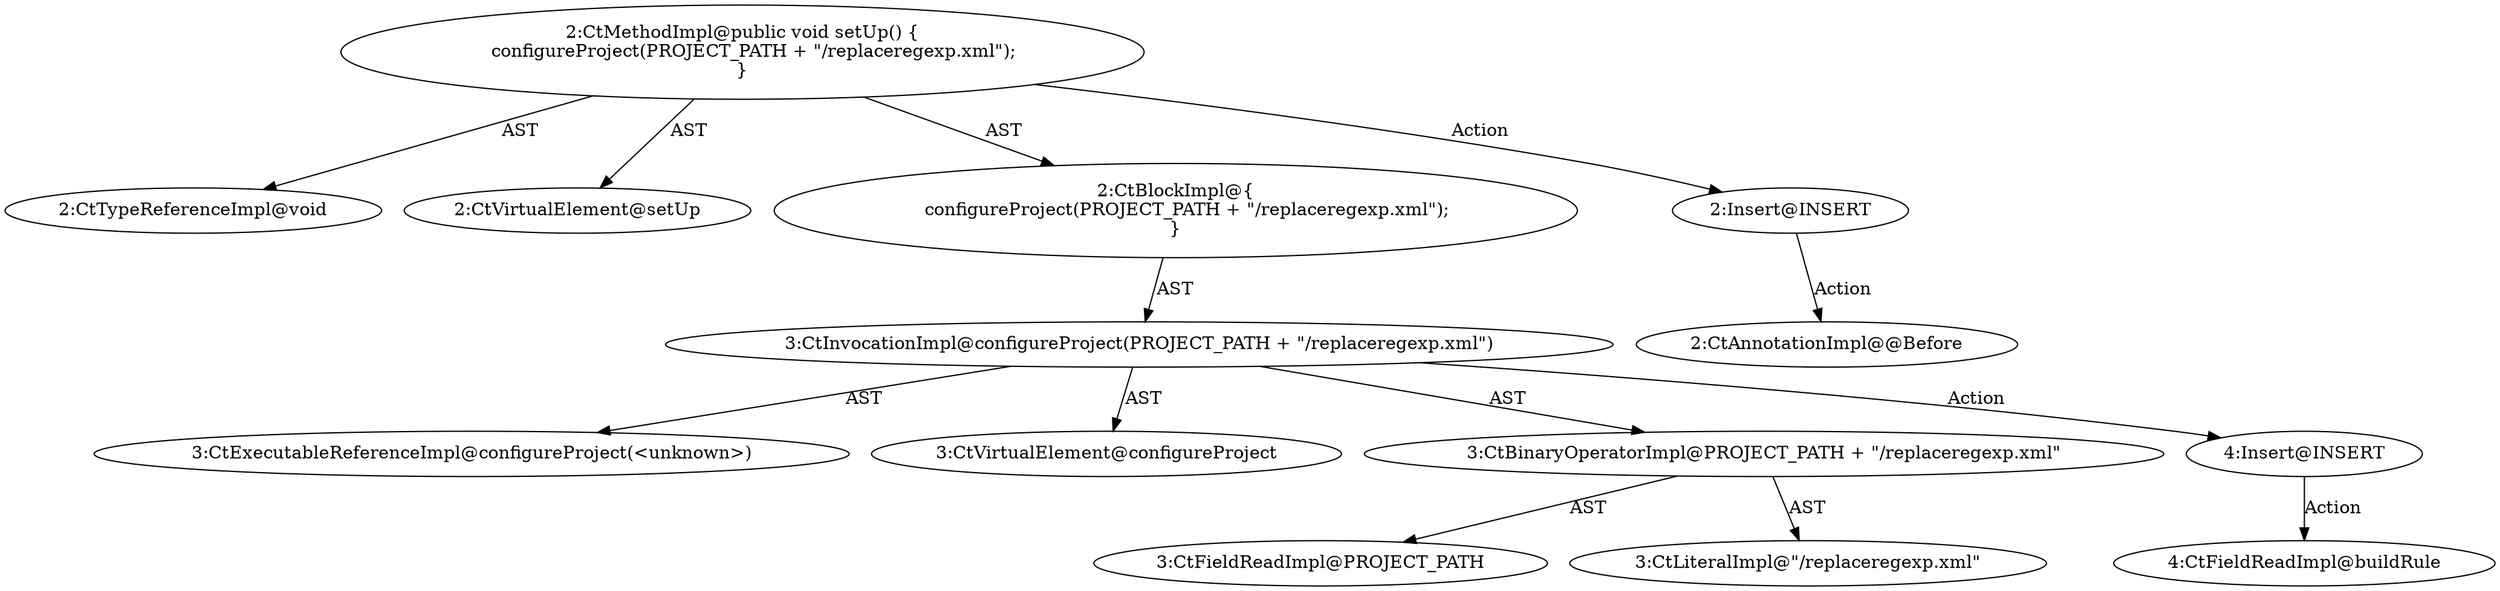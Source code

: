 digraph "setUp#?" {
0 [label="2:CtTypeReferenceImpl@void" shape=ellipse]
1 [label="2:CtVirtualElement@setUp" shape=ellipse]
2 [label="3:CtExecutableReferenceImpl@configureProject(<unknown>)" shape=ellipse]
3 [label="3:CtVirtualElement@configureProject" shape=ellipse]
4 [label="3:CtFieldReadImpl@PROJECT_PATH" shape=ellipse]
5 [label="3:CtLiteralImpl@\"/replaceregexp.xml\"" shape=ellipse]
6 [label="3:CtBinaryOperatorImpl@PROJECT_PATH + \"/replaceregexp.xml\"" shape=ellipse]
7 [label="3:CtInvocationImpl@configureProject(PROJECT_PATH + \"/replaceregexp.xml\")" shape=ellipse]
8 [label="2:CtBlockImpl@\{
    configureProject(PROJECT_PATH + \"/replaceregexp.xml\");
\}" shape=ellipse]
9 [label="2:CtMethodImpl@public void setUp() \{
    configureProject(PROJECT_PATH + \"/replaceregexp.xml\");
\}" shape=ellipse]
10 [label="2:Insert@INSERT" shape=ellipse]
11 [label="2:CtAnnotationImpl@@Before" shape=ellipse]
12 [label="4:Insert@INSERT" shape=ellipse]
13 [label="4:CtFieldReadImpl@buildRule" shape=ellipse]
6 -> 4 [label="AST"];
6 -> 5 [label="AST"];
7 -> 3 [label="AST"];
7 -> 2 [label="AST"];
7 -> 6 [label="AST"];
7 -> 12 [label="Action"];
8 -> 7 [label="AST"];
9 -> 1 [label="AST"];
9 -> 0 [label="AST"];
9 -> 8 [label="AST"];
9 -> 10 [label="Action"];
10 -> 11 [label="Action"];
12 -> 13 [label="Action"];
}